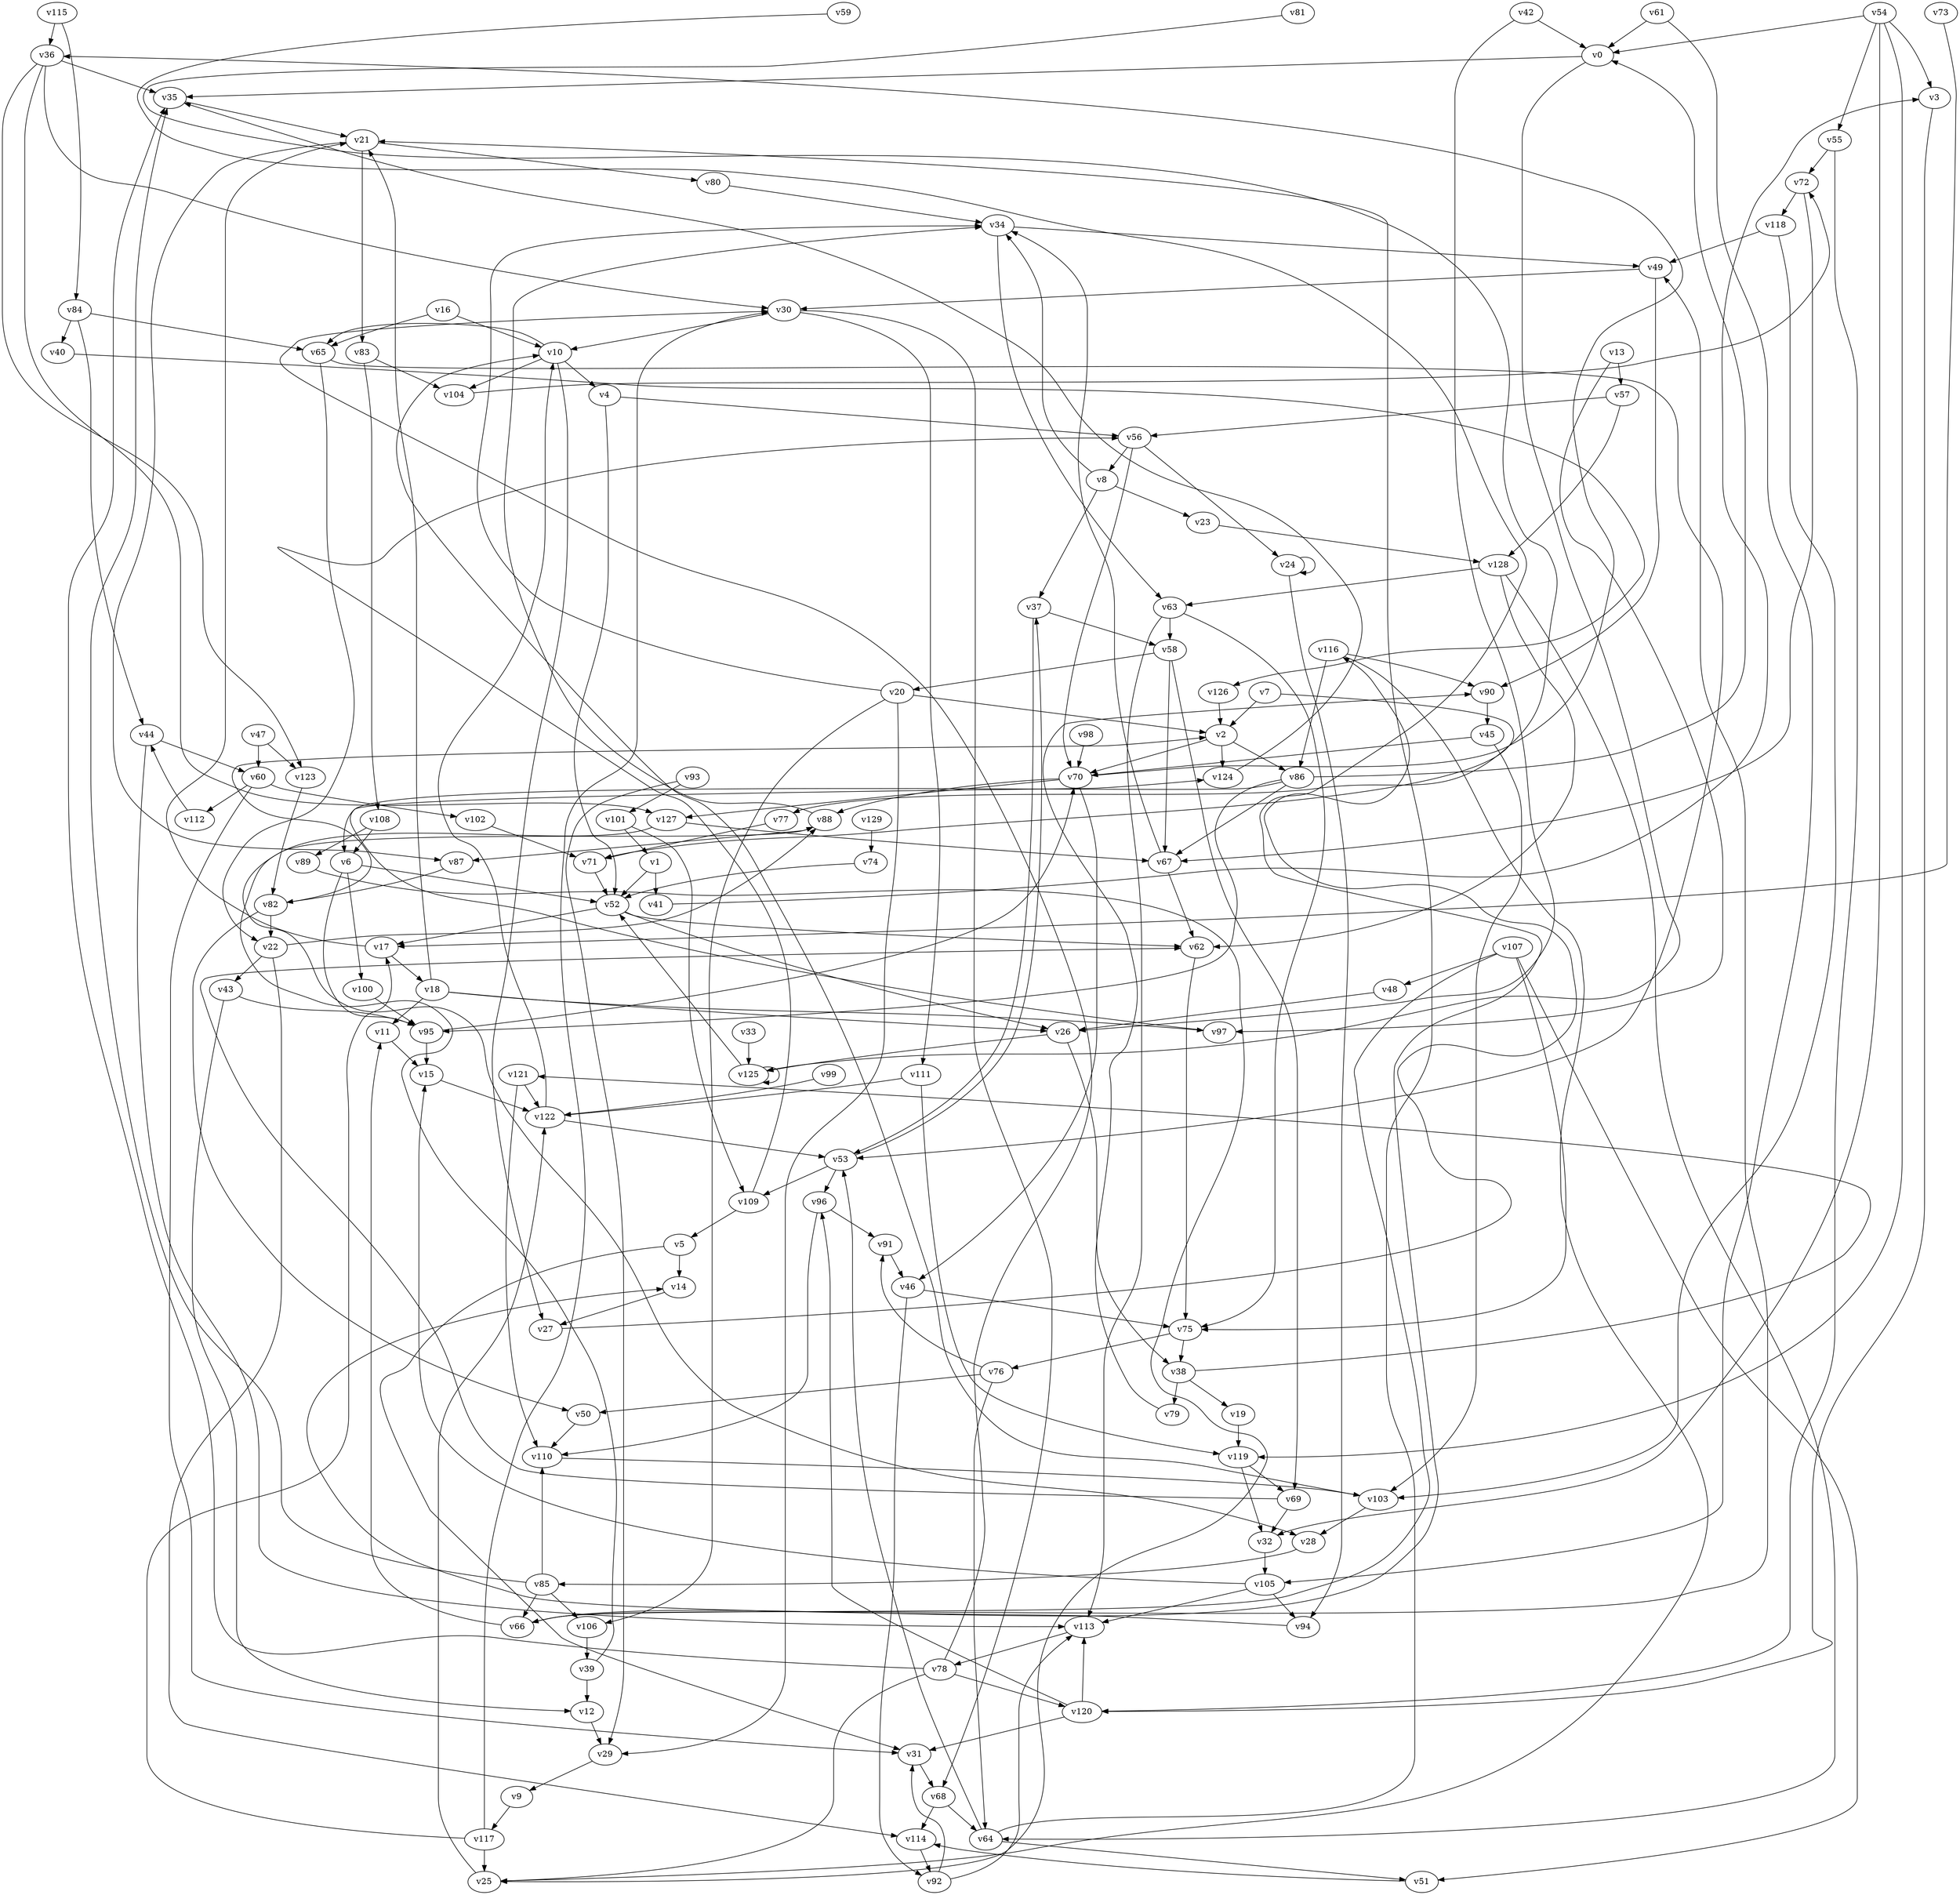 // Benchmark game 186 - 130 vertices
// time_bound: 19
// targets: v36
digraph G {
    v0 [name="v0", player=1];
    v1 [name="v1", player=1];
    v2 [name="v2", player=1];
    v3 [name="v3", player=1];
    v4 [name="v4", player=1];
    v5 [name="v5", player=1];
    v6 [name="v6", player=1];
    v7 [name="v7", player=0];
    v8 [name="v8", player=1];
    v9 [name="v9", player=0];
    v10 [name="v10", player=1];
    v11 [name="v11", player=0];
    v12 [name="v12", player=0];
    v13 [name="v13", player=0];
    v14 [name="v14", player=1];
    v15 [name="v15", player=0];
    v16 [name="v16", player=0];
    v17 [name="v17", player=1];
    v18 [name="v18", player=0];
    v19 [name="v19", player=1];
    v20 [name="v20", player=1];
    v21 [name="v21", player=1];
    v22 [name="v22", player=1];
    v23 [name="v23", player=0];
    v24 [name="v24", player=0];
    v25 [name="v25", player=1];
    v26 [name="v26", player=0];
    v27 [name="v27", player=1];
    v28 [name="v28", player=0];
    v29 [name="v29", player=0];
    v30 [name="v30", player=0];
    v31 [name="v31", player=1];
    v32 [name="v32", player=0];
    v33 [name="v33", player=1];
    v34 [name="v34", player=0];
    v35 [name="v35", player=0];
    v36 [name="v36", player=1, target=1];
    v37 [name="v37", player=0];
    v38 [name="v38", player=1];
    v39 [name="v39", player=1];
    v40 [name="v40", player=1];
    v41 [name="v41", player=1];
    v42 [name="v42", player=1];
    v43 [name="v43", player=1];
    v44 [name="v44", player=0];
    v45 [name="v45", player=0];
    v46 [name="v46", player=0];
    v47 [name="v47", player=0];
    v48 [name="v48", player=0];
    v49 [name="v49", player=0];
    v50 [name="v50", player=0];
    v51 [name="v51", player=1];
    v52 [name="v52", player=0];
    v53 [name="v53", player=1];
    v54 [name="v54", player=1];
    v55 [name="v55", player=0];
    v56 [name="v56", player=1];
    v57 [name="v57", player=0];
    v58 [name="v58", player=0];
    v59 [name="v59", player=0];
    v60 [name="v60", player=0];
    v61 [name="v61", player=0];
    v62 [name="v62", player=0];
    v63 [name="v63", player=1];
    v64 [name="v64", player=1];
    v65 [name="v65", player=0];
    v66 [name="v66", player=0];
    v67 [name="v67", player=0];
    v68 [name="v68", player=0];
    v69 [name="v69", player=0];
    v70 [name="v70", player=1];
    v71 [name="v71", player=1];
    v72 [name="v72", player=0];
    v73 [name="v73", player=0];
    v74 [name="v74", player=0];
    v75 [name="v75", player=1];
    v76 [name="v76", player=0];
    v77 [name="v77", player=0];
    v78 [name="v78", player=1];
    v79 [name="v79", player=0];
    v80 [name="v80", player=1];
    v81 [name="v81", player=1];
    v82 [name="v82", player=1];
    v83 [name="v83", player=1];
    v84 [name="v84", player=0];
    v85 [name="v85", player=1];
    v86 [name="v86", player=0];
    v87 [name="v87", player=1];
    v88 [name="v88", player=0];
    v89 [name="v89", player=1];
    v90 [name="v90", player=0];
    v91 [name="v91", player=1];
    v92 [name="v92", player=1];
    v93 [name="v93", player=0];
    v94 [name="v94", player=0];
    v95 [name="v95", player=0];
    v96 [name="v96", player=1];
    v97 [name="v97", player=1];
    v98 [name="v98", player=0];
    v99 [name="v99", player=1];
    v100 [name="v100", player=1];
    v101 [name="v101", player=1];
    v102 [name="v102", player=0];
    v103 [name="v103", player=0];
    v104 [name="v104", player=0];
    v105 [name="v105", player=1];
    v106 [name="v106", player=1];
    v107 [name="v107", player=1];
    v108 [name="v108", player=1];
    v109 [name="v109", player=0];
    v110 [name="v110", player=0];
    v111 [name="v111", player=0];
    v112 [name="v112", player=1];
    v113 [name="v113", player=0];
    v114 [name="v114", player=0];
    v115 [name="v115", player=1];
    v116 [name="v116", player=0];
    v117 [name="v117", player=0];
    v118 [name="v118", player=0];
    v119 [name="v119", player=0];
    v120 [name="v120", player=0];
    v121 [name="v121", player=1];
    v122 [name="v122", player=0];
    v123 [name="v123", player=1];
    v124 [name="v124", player=0];
    v125 [name="v125", player=1];
    v126 [name="v126", player=0];
    v127 [name="v127", player=0];
    v128 [name="v128", player=1];
    v129 [name="v129", player=0];

    v0 -> v35;
    v1 -> v41;
    v2 -> v70;
    v3 -> v120;
    v4 -> v52;
    v5 -> v31 [constraint="t mod 4 == 3"];
    v6 -> v95;
    v7 -> v71 [constraint="t < 14"];
    v8 -> v34;
    v9 -> v117;
    v10 -> v65 [constraint="t mod 2 == 0"];
    v11 -> v15;
    v12 -> v29;
    v13 -> v57;
    v14 -> v27;
    v15 -> v122;
    v16 -> v10;
    v17 -> v18;
    v18 -> v97;
    v19 -> v119;
    v20 -> v106;
    v21 -> v80;
    v22 -> v114;
    v23 -> v128;
    v24 -> v24 [constraint="t >= 2"];
    v25 -> v122;
    v26 -> v38;
    v27 -> v116 [constraint="t mod 3 == 0"];
    v28 -> v85;
    v29 -> v9;
    v30 -> v68;
    v31 -> v68;
    v32 -> v105;
    v33 -> v125;
    v34 -> v63;
    v35 -> v21;
    v36 -> v123;
    v37 -> v58 [constraint="t < 7"];
    v38 -> v121 [constraint="t < 12"];
    v39 -> v88 [constraint="t < 13"];
    v40 -> v126 [constraint="t >= 3"];
    v41 -> v3 [constraint="t >= 4"];
    v42 -> v26;
    v43 -> v95;
    v44 -> v113;
    v45 -> v70;
    v46 -> v92;
    v47 -> v60;
    v48 -> v26;
    v49 -> v90;
    v50 -> v110;
    v51 -> v114 [constraint="t >= 1"];
    v52 -> v26;
    v53 -> v37 [constraint="t < 10"];
    v54 -> v3;
    v55 -> v120;
    v56 -> v24;
    v57 -> v128;
    v58 -> v67;
    v59 -> v66 [constraint="t < 8"];
    v60 -> v31;
    v61 -> v0;
    v62 -> v75;
    v63 -> v75;
    v64 -> v21;
    v65 -> v53 [constraint="t < 8"];
    v66 -> v11;
    v67 -> v34;
    v68 -> v114;
    v69 -> v62 [constraint="t mod 3 == 2"];
    v70 -> v36 [constraint="t mod 4 == 2"];
    v71 -> v52;
    v72 -> v67;
    v73 -> v17 [constraint="t < 9"];
    v74 -> v52;
    v75 -> v76;
    v76 -> v64;
    v77 -> v71;
    v78 -> v30 [constraint="t < 13"];
    v79 -> v90 [constraint="t >= 1"];
    v80 -> v34;
    v81 -> v77 [constraint="t < 11"];
    v82 -> v2 [constraint="t >= 3"];
    v83 -> v108;
    v84 -> v65;
    v85 -> v35;
    v86 -> v6 [constraint="t < 14"];
    v87 -> v82;
    v88 -> v87;
    v89 -> v25 [constraint="t mod 5 == 1"];
    v90 -> v45;
    v91 -> v46;
    v92 -> v31;
    v93 -> v101;
    v94 -> v14 [constraint="t mod 2 == 1"];
    v95 -> v15;
    v96 -> v110;
    v97 -> v124 [constraint="t >= 4"];
    v98 -> v70;
    v99 -> v122;
    v100 -> v95;
    v101 -> v1;
    v102 -> v71;
    v103 -> v10 [constraint="t mod 2 == 1"];
    v104 -> v72 [constraint="t < 9"];
    v105 -> v94;
    v106 -> v39;
    v107 -> v66 [constraint="t < 10"];
    v108 -> v6;
    v109 -> v56 [constraint="t < 6"];
    v110 -> v103;
    v111 -> v119;
    v112 -> v44;
    v113 -> v78;
    v114 -> v92;
    v115 -> v84;
    v116 -> v25 [constraint="t >= 4"];
    v117 -> v25;
    v118 -> v103;
    v119 -> v32;
    v120 -> v113;
    v121 -> v110;
    v122 -> v10;
    v123 -> v82;
    v124 -> v35 [constraint="t >= 5"];
    v125 -> v125;
    v126 -> v2;
    v127 -> v28 [constraint="t mod 5 == 2"];
    v128 -> v62;
    v129 -> v74;
    v125 -> v52;
    v21 -> v87;
    v107 -> v51;
    v38 -> v79;
    v8 -> v37;
    v18 -> v21;
    v49 -> v30;
    v82 -> v22;
    v93 -> v29;
    v70 -> v127;
    v78 -> v35;
    v30 -> v10;
    v10 -> v104;
    v63 -> v58;
    v43 -> v12;
    v22 -> v43;
    v121 -> v122;
    v105 -> v15;
    v37 -> v53;
    v67 -> v62;
    v22 -> v88;
    v116 -> v86;
    v70 -> v88;
    v17 -> v21;
    v58 -> v69;
    v53 -> v96;
    v13 -> v97;
    v2 -> v124;
    v120 -> v31;
    v52 -> v17;
    v58 -> v20;
    v64 -> v51;
    v54 -> v32;
    v85 -> v110;
    v57 -> v56;
    v115 -> v36;
    v84 -> v44;
    v101 -> v109;
    v116 -> v90;
    v1 -> v52;
    v21 -> v83;
    v20 -> v2;
    v56 -> v8;
    v0 -> v125;
    v105 -> v113;
    v39 -> v12;
    v10 -> v4;
    v118 -> v49;
    v36 -> v127;
    v44 -> v60;
    v69 -> v32;
    v6 -> v52;
    v2 -> v86;
    v20 -> v34;
    v72 -> v118;
    v65 -> v22;
    v47 -> v123;
    v86 -> v67;
    v60 -> v102;
    v95 -> v70;
    v45 -> v103;
    v128 -> v64;
    v86 -> v0;
    v54 -> v119;
    v63 -> v113;
    v108 -> v89;
    v109 -> v5;
    v46 -> v75;
    v127 -> v67;
    v10 -> v27;
    v5 -> v14;
    v70 -> v46;
    v42 -> v0;
    v36 -> v30;
    v86 -> v95;
    v61 -> v105;
    v85 -> v66;
    v64 -> v53;
    v84 -> v40;
    v96 -> v91;
    v60 -> v112;
    v107 -> v75;
    v36 -> v35;
    v56 -> v70;
    v26 -> v125;
    v66 -> v49;
    v117 -> v30;
    v30 -> v111;
    v18 -> v26;
    v76 -> v50;
    v52 -> v62;
    v16 -> v65;
    v55 -> v72;
    v54 -> v55;
    v82 -> v50;
    v75 -> v38;
    v107 -> v48;
    v8 -> v23;
    v92 -> v113;
    v119 -> v69;
    v7 -> v2;
    v83 -> v104;
    v4 -> v56;
    v117 -> v17;
    v54 -> v0;
    v120 -> v96;
    v128 -> v63;
    v78 -> v25;
    v34 -> v49;
    v103 -> v28;
    v20 -> v29;
    v53 -> v109;
    v122 -> v53;
    v6 -> v100;
    v18 -> v11;
    v24 -> v94;
    v88 -> v34;
    v85 -> v106;
    v78 -> v120;
    v111 -> v122;
    v76 -> v91;
    v68 -> v64;
    v38 -> v19;
}
